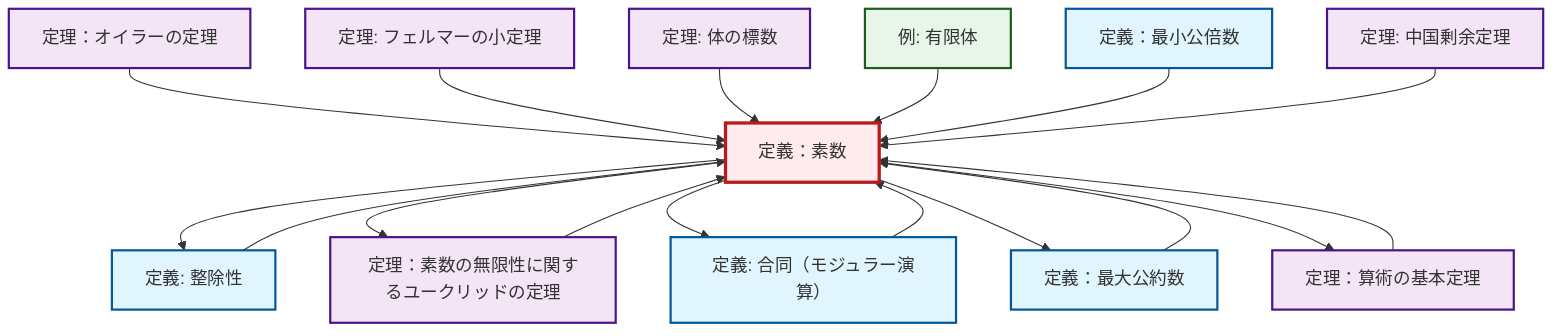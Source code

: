 graph TD
    classDef definition fill:#e1f5fe,stroke:#01579b,stroke-width:2px
    classDef theorem fill:#f3e5f5,stroke:#4a148c,stroke-width:2px
    classDef axiom fill:#fff3e0,stroke:#e65100,stroke-width:2px
    classDef example fill:#e8f5e9,stroke:#1b5e20,stroke-width:2px
    classDef current fill:#ffebee,stroke:#b71c1c,stroke-width:3px
    ex-finite-field["例: 有限体"]:::example
    def-gcd["定義：最大公約数"]:::definition
    thm-euler["定理：オイラーの定理"]:::theorem
    thm-euclid-infinitude-primes["定理：素数の無限性に関するユークリッドの定理"]:::theorem
    thm-fermat-little["定理: フェルマーの小定理"]:::theorem
    thm-chinese-remainder["定理: 中国剰余定理"]:::theorem
    def-prime["定義：素数"]:::definition
    thm-fundamental-arithmetic["定理：算術の基本定理"]:::theorem
    thm-field-characteristic["定理: 体の標数"]:::theorem
    def-congruence["定義: 合同（モジュラー演算）"]:::definition
    def-divisibility["定義: 整除性"]:::definition
    def-lcm["定義：最小公倍数"]:::definition
    def-congruence --> def-prime
    thm-euler --> def-prime
    thm-fermat-little --> def-prime
    def-prime --> def-divisibility
    def-prime --> thm-euclid-infinitude-primes
    def-divisibility --> def-prime
    thm-field-characteristic --> def-prime
    def-gcd --> def-prime
    ex-finite-field --> def-prime
    thm-euclid-infinitude-primes --> def-prime
    def-prime --> def-congruence
    thm-fundamental-arithmetic --> def-prime
    def-lcm --> def-prime
    def-prime --> def-gcd
    thm-chinese-remainder --> def-prime
    def-prime --> thm-fundamental-arithmetic
    class def-prime current
